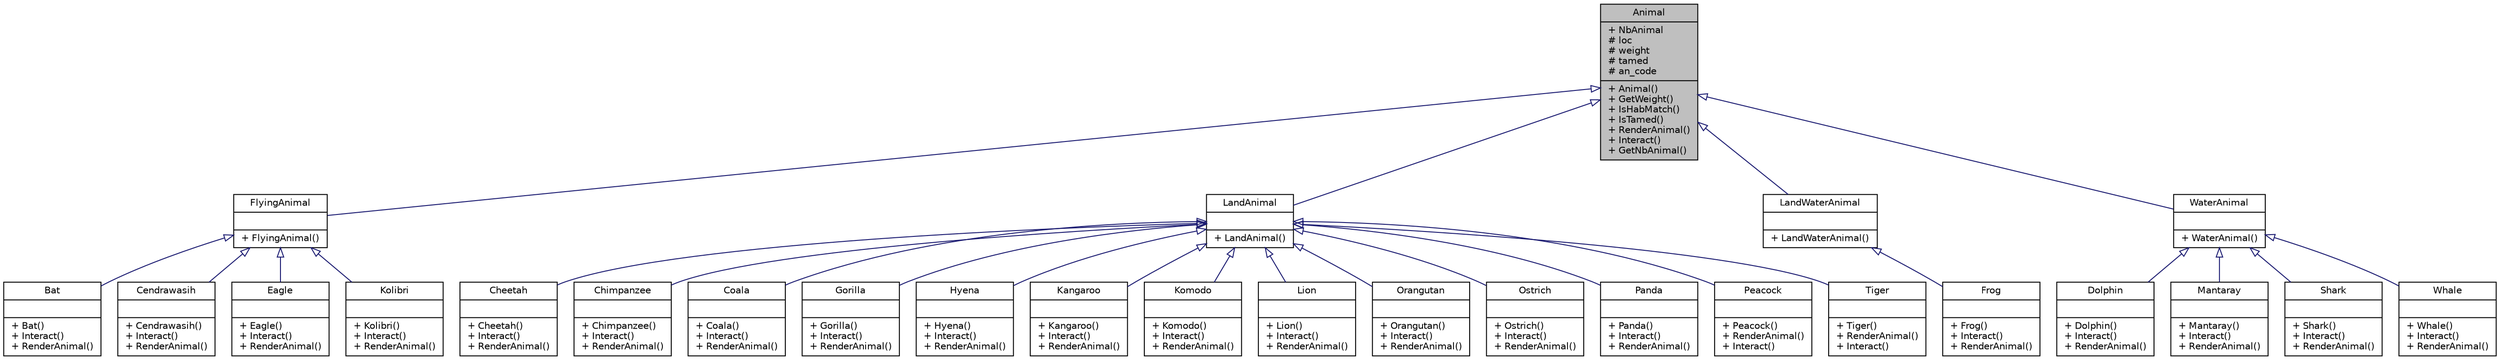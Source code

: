 digraph "Animal"
{
  edge [fontname="Helvetica",fontsize="10",labelfontname="Helvetica",labelfontsize="10"];
  node [fontname="Helvetica",fontsize="10",shape=record];
  Node1 [label="{Animal\n|+ NbAnimal\l# loc\l# weight\l# tamed\l# an_code\l|+ Animal()\l+ GetWeight()\l+ IsHabMatch()\l+ IsTamed()\l+ RenderAnimal()\l+ Interact()\l+ GetNbAnimal()\l}",height=0.2,width=0.4,color="black", fillcolor="grey75", style="filled", fontcolor="black"];
  Node1 -> Node2 [dir="back",color="midnightblue",fontsize="10",style="solid",arrowtail="onormal"];
  Node2 [label="{FlyingAnimal\n||+ FlyingAnimal()\l}",height=0.2,width=0.4,color="black", fillcolor="white", style="filled",URL="$classFlyingAnimal.html"];
  Node2 -> Node3 [dir="back",color="midnightblue",fontsize="10",style="solid",arrowtail="onormal"];
  Node3 [label="{Bat\n||+ Bat()\l+ Interact()\l+ RenderAnimal()\l}",height=0.2,width=0.4,color="black", fillcolor="white", style="filled",URL="$classBat.html"];
  Node2 -> Node4 [dir="back",color="midnightblue",fontsize="10",style="solid",arrowtail="onormal"];
  Node4 [label="{Cendrawasih\n||+ Cendrawasih()\l+ Interact()\l+ RenderAnimal()\l}",height=0.2,width=0.4,color="black", fillcolor="white", style="filled",URL="$classCendrawasih.html"];
  Node2 -> Node5 [dir="back",color="midnightblue",fontsize="10",style="solid",arrowtail="onormal"];
  Node5 [label="{Eagle\n||+ Eagle()\l+ Interact()\l+ RenderAnimal()\l}",height=0.2,width=0.4,color="black", fillcolor="white", style="filled",URL="$classEagle.html"];
  Node2 -> Node6 [dir="back",color="midnightblue",fontsize="10",style="solid",arrowtail="onormal"];
  Node6 [label="{Kolibri\n||+ Kolibri()\l+ Interact()\l+ RenderAnimal()\l}",height=0.2,width=0.4,color="black", fillcolor="white", style="filled",URL="$classKolibri.html"];
  Node1 -> Node7 [dir="back",color="midnightblue",fontsize="10",style="solid",arrowtail="onormal"];
  Node7 [label="{LandAnimal\n||+ LandAnimal()\l}",height=0.2,width=0.4,color="black", fillcolor="white", style="filled",URL="$classLandAnimal.html"];
  Node7 -> Node8 [dir="back",color="midnightblue",fontsize="10",style="solid",arrowtail="onormal"];
  Node8 [label="{Cheetah\n||+ Cheetah()\l+ Interact()\l+ RenderAnimal()\l}",height=0.2,width=0.4,color="black", fillcolor="white", style="filled",URL="$classCheetah.html"];
  Node7 -> Node9 [dir="back",color="midnightblue",fontsize="10",style="solid",arrowtail="onormal"];
  Node9 [label="{Chimpanzee\n||+ Chimpanzee()\l+ Interact()\l+ RenderAnimal()\l}",height=0.2,width=0.4,color="black", fillcolor="white", style="filled",URL="$classChimpanzee.html"];
  Node7 -> Node10 [dir="back",color="midnightblue",fontsize="10",style="solid",arrowtail="onormal"];
  Node10 [label="{Coala\n||+ Coala()\l+ Interact()\l+ RenderAnimal()\l}",height=0.2,width=0.4,color="black", fillcolor="white", style="filled",URL="$classCoala.html"];
  Node7 -> Node11 [dir="back",color="midnightblue",fontsize="10",style="solid",arrowtail="onormal"];
  Node11 [label="{Gorilla\n||+ Gorilla()\l+ Interact()\l+ RenderAnimal()\l}",height=0.2,width=0.4,color="black", fillcolor="white", style="filled",URL="$classGorilla.html"];
  Node7 -> Node12 [dir="back",color="midnightblue",fontsize="10",style="solid",arrowtail="onormal"];
  Node12 [label="{Hyena\n||+ Hyena()\l+ Interact()\l+ RenderAnimal()\l}",height=0.2,width=0.4,color="black", fillcolor="white", style="filled",URL="$classHyena.html"];
  Node7 -> Node13 [dir="back",color="midnightblue",fontsize="10",style="solid",arrowtail="onormal"];
  Node13 [label="{Kangaroo\n||+ Kangaroo()\l+ Interact()\l+ RenderAnimal()\l}",height=0.2,width=0.4,color="black", fillcolor="white", style="filled",URL="$classKangaroo.html"];
  Node7 -> Node14 [dir="back",color="midnightblue",fontsize="10",style="solid",arrowtail="onormal"];
  Node14 [label="{Komodo\n||+ Komodo()\l+ Interact()\l+ RenderAnimal()\l}",height=0.2,width=0.4,color="black", fillcolor="white", style="filled",URL="$classKomodo.html"];
  Node7 -> Node15 [dir="back",color="midnightblue",fontsize="10",style="solid",arrowtail="onormal"];
  Node15 [label="{Lion\n||+ Lion()\l+ Interact()\l+ RenderAnimal()\l}",height=0.2,width=0.4,color="black", fillcolor="white", style="filled",URL="$classLion.html"];
  Node7 -> Node16 [dir="back",color="midnightblue",fontsize="10",style="solid",arrowtail="onormal"];
  Node16 [label="{Orangutan\n||+ Orangutan()\l+ Interact()\l+ RenderAnimal()\l}",height=0.2,width=0.4,color="black", fillcolor="white", style="filled",URL="$classOrangutan.html"];
  Node7 -> Node17 [dir="back",color="midnightblue",fontsize="10",style="solid",arrowtail="onormal"];
  Node17 [label="{Ostrich\n||+ Ostrich()\l+ Interact()\l+ RenderAnimal()\l}",height=0.2,width=0.4,color="black", fillcolor="white", style="filled",URL="$classOstrich.html"];
  Node7 -> Node18 [dir="back",color="midnightblue",fontsize="10",style="solid",arrowtail="onormal"];
  Node18 [label="{Panda\n||+ Panda()\l+ Interact()\l+ RenderAnimal()\l}",height=0.2,width=0.4,color="black", fillcolor="white", style="filled",URL="$classPanda.html"];
  Node7 -> Node19 [dir="back",color="midnightblue",fontsize="10",style="solid",arrowtail="onormal"];
  Node19 [label="{Peacock\n||+ Peacock()\l+ RenderAnimal()\l+ Interact()\l}",height=0.2,width=0.4,color="black", fillcolor="white", style="filled",URL="$classPeacock.html"];
  Node7 -> Node20 [dir="back",color="midnightblue",fontsize="10",style="solid",arrowtail="onormal"];
  Node20 [label="{Tiger\n||+ Tiger()\l+ RenderAnimal()\l+ Interact()\l}",height=0.2,width=0.4,color="black", fillcolor="white", style="filled",URL="$classTiger.html"];
  Node1 -> Node21 [dir="back",color="midnightblue",fontsize="10",style="solid",arrowtail="onormal"];
  Node21 [label="{LandWaterAnimal\n||+ LandWaterAnimal()\l}",height=0.2,width=0.4,color="black", fillcolor="white", style="filled",URL="$classLandWaterAnimal.html"];
  Node21 -> Node22 [dir="back",color="midnightblue",fontsize="10",style="solid",arrowtail="onormal"];
  Node22 [label="{Frog\n||+ Frog()\l+ Interact()\l+ RenderAnimal()\l}",height=0.2,width=0.4,color="black", fillcolor="white", style="filled",URL="$classFrog.html"];
  Node1 -> Node23 [dir="back",color="midnightblue",fontsize="10",style="solid",arrowtail="onormal"];
  Node23 [label="{WaterAnimal\n||+ WaterAnimal()\l}",height=0.2,width=0.4,color="black", fillcolor="white", style="filled",URL="$classWaterAnimal.html"];
  Node23 -> Node24 [dir="back",color="midnightblue",fontsize="10",style="solid",arrowtail="onormal"];
  Node24 [label="{Dolphin\n||+ Dolphin()\l+ Interact()\l+ RenderAnimal()\l}",height=0.2,width=0.4,color="black", fillcolor="white", style="filled",URL="$classDolphin.html"];
  Node23 -> Node25 [dir="back",color="midnightblue",fontsize="10",style="solid",arrowtail="onormal"];
  Node25 [label="{Mantaray\n||+ Mantaray()\l+ Interact()\l+ RenderAnimal()\l}",height=0.2,width=0.4,color="black", fillcolor="white", style="filled",URL="$classMantaray.html"];
  Node23 -> Node26 [dir="back",color="midnightblue",fontsize="10",style="solid",arrowtail="onormal"];
  Node26 [label="{Shark\n||+ Shark()\l+ Interact()\l+ RenderAnimal()\l}",height=0.2,width=0.4,color="black", fillcolor="white", style="filled",URL="$classShark.html"];
  Node23 -> Node27 [dir="back",color="midnightblue",fontsize="10",style="solid",arrowtail="onormal"];
  Node27 [label="{Whale\n||+ Whale()\l+ Interact()\l+ RenderAnimal()\l}",height=0.2,width=0.4,color="black", fillcolor="white", style="filled",URL="$classWhale.html"];
}
